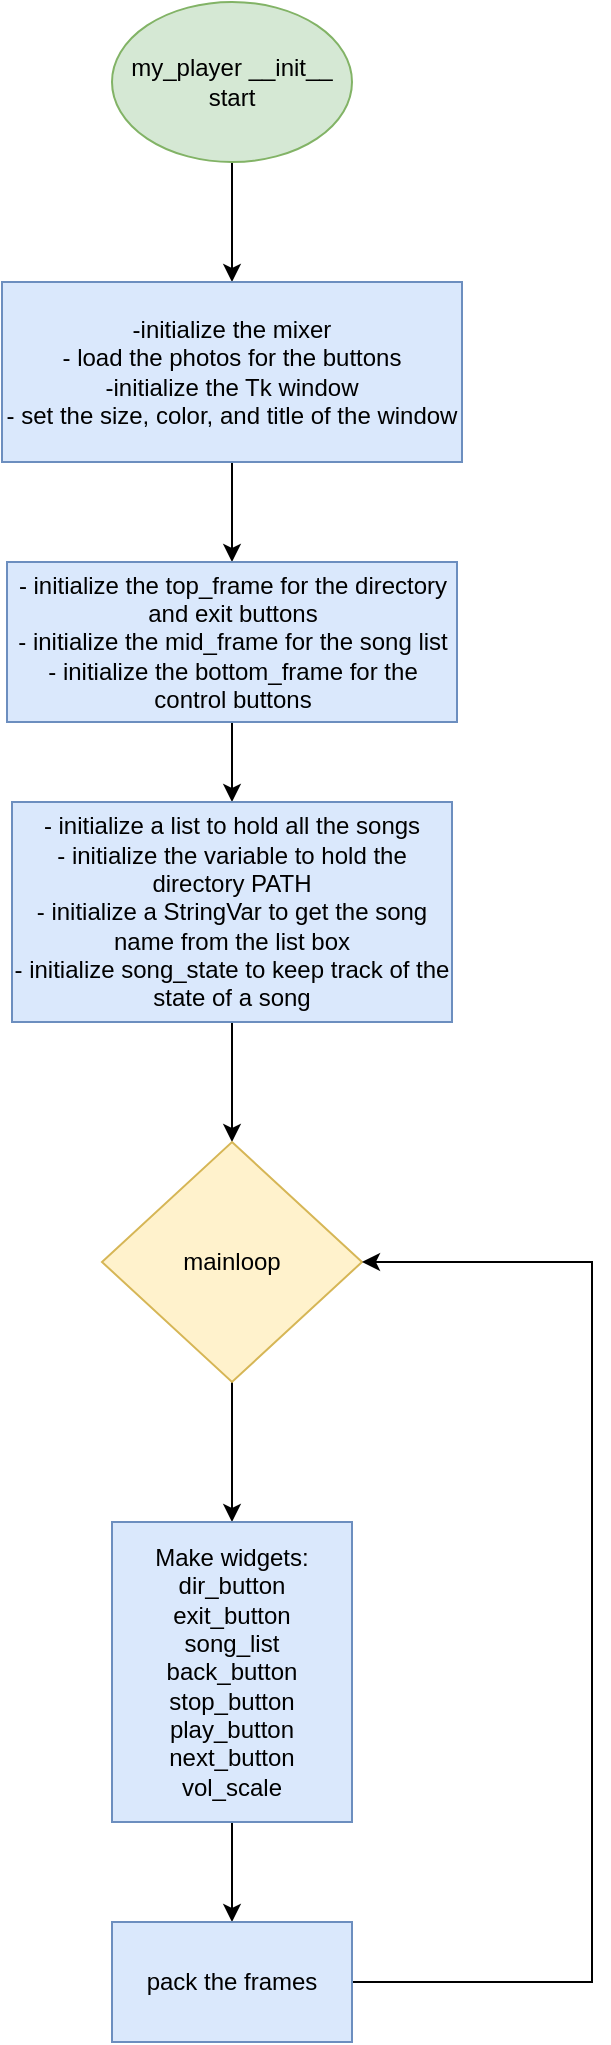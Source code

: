 <mxfile version="15.8.7" type="device"><diagram id="YtKK8nm5mzMp_S7DhKfK" name="Page-1"><mxGraphModel dx="1320" dy="1008" grid="1" gridSize="10" guides="1" tooltips="1" connect="1" arrows="1" fold="1" page="1" pageScale="1" pageWidth="850" pageHeight="1100" math="0" shadow="0"><root><mxCell id="0"/><mxCell id="1" parent="0"/><mxCell id="NIu_Z_X-d2BNk8cjXyee-3" value="" style="edgeStyle=orthogonalEdgeStyle;rounded=0;orthogonalLoop=1;jettySize=auto;html=1;" edge="1" parent="1" source="NIu_Z_X-d2BNk8cjXyee-1" target="NIu_Z_X-d2BNk8cjXyee-2"><mxGeometry relative="1" as="geometry"/></mxCell><mxCell id="NIu_Z_X-d2BNk8cjXyee-1" value="my_player __init__ start" style="ellipse;whiteSpace=wrap;html=1;fillColor=#d5e8d4;strokeColor=#82b366;" vertex="1" parent="1"><mxGeometry x="340" y="40" width="120" height="80" as="geometry"/></mxCell><mxCell id="NIu_Z_X-d2BNk8cjXyee-5" value="" style="edgeStyle=orthogonalEdgeStyle;rounded=0;orthogonalLoop=1;jettySize=auto;html=1;" edge="1" parent="1" source="NIu_Z_X-d2BNk8cjXyee-2" target="NIu_Z_X-d2BNk8cjXyee-4"><mxGeometry relative="1" as="geometry"/></mxCell><mxCell id="NIu_Z_X-d2BNk8cjXyee-2" value="-initialize the mixer&lt;br&gt;- load the photos for the buttons&lt;br&gt;-initialize the Tk window&lt;br&gt;- set the size, color, and title of the window" style="rounded=0;whiteSpace=wrap;html=1;fillColor=#dae8fc;strokeColor=#6c8ebf;" vertex="1" parent="1"><mxGeometry x="285" y="180" width="230" height="90" as="geometry"/></mxCell><mxCell id="NIu_Z_X-d2BNk8cjXyee-7" value="" style="edgeStyle=orthogonalEdgeStyle;rounded=0;orthogonalLoop=1;jettySize=auto;html=1;" edge="1" parent="1" source="NIu_Z_X-d2BNk8cjXyee-4" target="NIu_Z_X-d2BNk8cjXyee-6"><mxGeometry relative="1" as="geometry"/></mxCell><mxCell id="NIu_Z_X-d2BNk8cjXyee-4" value="- initialize the top_frame for the directory and exit buttons&lt;br&gt;- initialize the mid_frame for the song list&lt;br&gt;- initialize the bottom_frame for the control buttons" style="rounded=0;whiteSpace=wrap;html=1;fillColor=#dae8fc;strokeColor=#6c8ebf;" vertex="1" parent="1"><mxGeometry x="287.5" y="320" width="225" height="80" as="geometry"/></mxCell><mxCell id="NIu_Z_X-d2BNk8cjXyee-9" value="" style="edgeStyle=orthogonalEdgeStyle;rounded=0;orthogonalLoop=1;jettySize=auto;html=1;" edge="1" parent="1" source="NIu_Z_X-d2BNk8cjXyee-6" target="NIu_Z_X-d2BNk8cjXyee-8"><mxGeometry relative="1" as="geometry"/></mxCell><mxCell id="NIu_Z_X-d2BNk8cjXyee-6" value="- initialize a list to hold all the songs&lt;br&gt;- initialize the variable to hold the directory PATH&lt;br&gt;- initialize a StringVar to get the song name from the list box&lt;br&gt;- initialize song_state to keep track of the state of a song" style="rounded=0;whiteSpace=wrap;html=1;fillColor=#dae8fc;strokeColor=#6c8ebf;" vertex="1" parent="1"><mxGeometry x="290" y="440" width="220" height="110" as="geometry"/></mxCell><mxCell id="NIu_Z_X-d2BNk8cjXyee-11" value="" style="edgeStyle=orthogonalEdgeStyle;rounded=0;orthogonalLoop=1;jettySize=auto;html=1;" edge="1" parent="1" source="NIu_Z_X-d2BNk8cjXyee-8" target="NIu_Z_X-d2BNk8cjXyee-10"><mxGeometry relative="1" as="geometry"/></mxCell><mxCell id="NIu_Z_X-d2BNk8cjXyee-8" value="mainloop" style="rhombus;whiteSpace=wrap;html=1;fillColor=#fff2cc;strokeColor=#d6b656;" vertex="1" parent="1"><mxGeometry x="335" y="610" width="130" height="120" as="geometry"/></mxCell><mxCell id="NIu_Z_X-d2BNk8cjXyee-13" value="" style="edgeStyle=orthogonalEdgeStyle;rounded=0;orthogonalLoop=1;jettySize=auto;html=1;" edge="1" parent="1" source="NIu_Z_X-d2BNk8cjXyee-10" target="NIu_Z_X-d2BNk8cjXyee-12"><mxGeometry relative="1" as="geometry"/></mxCell><mxCell id="NIu_Z_X-d2BNk8cjXyee-10" value="Make widgets:&lt;br&gt;dir_button&lt;br&gt;exit_button&lt;br&gt;song_list&lt;br&gt;back_button&lt;br&gt;stop_button&lt;br&gt;play_button&lt;br&gt;next_button&lt;br&gt;vol_scale" style="rounded=0;whiteSpace=wrap;html=1;fillColor=#dae8fc;strokeColor=#6c8ebf;" vertex="1" parent="1"><mxGeometry x="340" y="800" width="120" height="150" as="geometry"/></mxCell><mxCell id="NIu_Z_X-d2BNk8cjXyee-14" style="edgeStyle=orthogonalEdgeStyle;rounded=0;orthogonalLoop=1;jettySize=auto;html=1;exitX=1;exitY=0.5;exitDx=0;exitDy=0;entryX=1;entryY=0.5;entryDx=0;entryDy=0;" edge="1" parent="1" source="NIu_Z_X-d2BNk8cjXyee-12" target="NIu_Z_X-d2BNk8cjXyee-8"><mxGeometry relative="1" as="geometry"><Array as="points"><mxPoint x="580" y="1030"/><mxPoint x="580" y="670"/></Array></mxGeometry></mxCell><mxCell id="NIu_Z_X-d2BNk8cjXyee-12" value="pack the frames" style="rounded=0;whiteSpace=wrap;html=1;fillColor=#dae8fc;strokeColor=#6c8ebf;" vertex="1" parent="1"><mxGeometry x="340" y="1000" width="120" height="60" as="geometry"/></mxCell></root></mxGraphModel></diagram></mxfile>